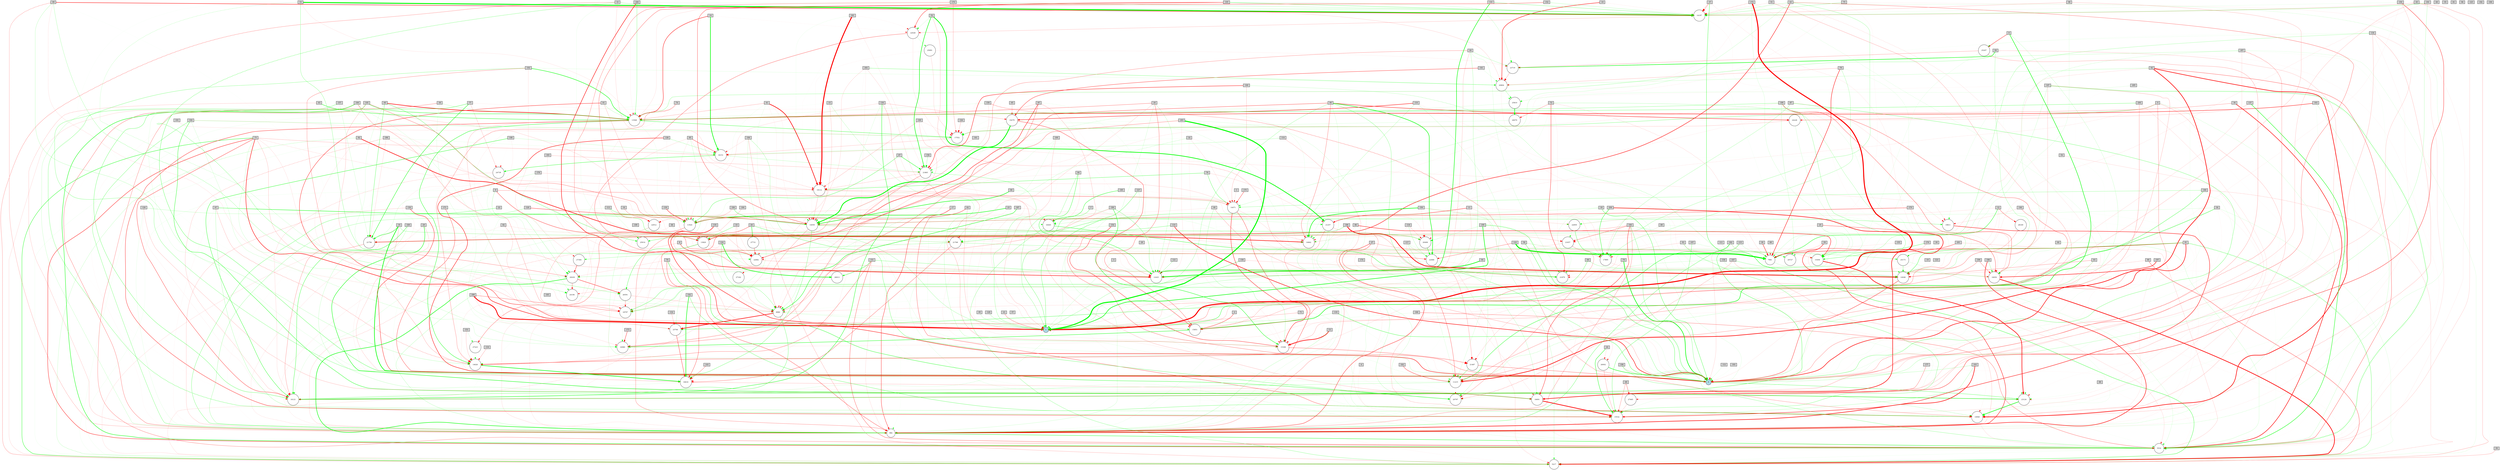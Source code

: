 digraph {
	node [fontsize=9 height=0.2 shape=circle width=0.2]
	-1 [fillcolor=lightgray shape=box style=filled]
	-2 [fillcolor=lightgray shape=box style=filled]
	-3 [fillcolor=lightgray shape=box style=filled]
	-4 [fillcolor=lightgray shape=box style=filled]
	-5 [fillcolor=lightgray shape=box style=filled]
	-6 [fillcolor=lightgray shape=box style=filled]
	-7 [fillcolor=lightgray shape=box style=filled]
	-8 [fillcolor=lightgray shape=box style=filled]
	-9 [fillcolor=lightgray shape=box style=filled]
	-10 [fillcolor=lightgray shape=box style=filled]
	-11 [fillcolor=lightgray shape=box style=filled]
	-12 [fillcolor=lightgray shape=box style=filled]
	-13 [fillcolor=lightgray shape=box style=filled]
	-14 [fillcolor=lightgray shape=box style=filled]
	-15 [fillcolor=lightgray shape=box style=filled]
	-16 [fillcolor=lightgray shape=box style=filled]
	-17 [fillcolor=lightgray shape=box style=filled]
	-18 [fillcolor=lightgray shape=box style=filled]
	-19 [fillcolor=lightgray shape=box style=filled]
	-20 [fillcolor=lightgray shape=box style=filled]
	-21 [fillcolor=lightgray shape=box style=filled]
	-22 [fillcolor=lightgray shape=box style=filled]
	-23 [fillcolor=lightgray shape=box style=filled]
	-24 [fillcolor=lightgray shape=box style=filled]
	-25 [fillcolor=lightgray shape=box style=filled]
	-26 [fillcolor=lightgray shape=box style=filled]
	-27 [fillcolor=lightgray shape=box style=filled]
	-28 [fillcolor=lightgray shape=box style=filled]
	-29 [fillcolor=lightgray shape=box style=filled]
	-30 [fillcolor=lightgray shape=box style=filled]
	-31 [fillcolor=lightgray shape=box style=filled]
	-32 [fillcolor=lightgray shape=box style=filled]
	-33 [fillcolor=lightgray shape=box style=filled]
	-34 [fillcolor=lightgray shape=box style=filled]
	-35 [fillcolor=lightgray shape=box style=filled]
	-36 [fillcolor=lightgray shape=box style=filled]
	-37 [fillcolor=lightgray shape=box style=filled]
	-38 [fillcolor=lightgray shape=box style=filled]
	-39 [fillcolor=lightgray shape=box style=filled]
	-40 [fillcolor=lightgray shape=box style=filled]
	-41 [fillcolor=lightgray shape=box style=filled]
	-42 [fillcolor=lightgray shape=box style=filled]
	-43 [fillcolor=lightgray shape=box style=filled]
	-44 [fillcolor=lightgray shape=box style=filled]
	-45 [fillcolor=lightgray shape=box style=filled]
	-46 [fillcolor=lightgray shape=box style=filled]
	-47 [fillcolor=lightgray shape=box style=filled]
	-48 [fillcolor=lightgray shape=box style=filled]
	-49 [fillcolor=lightgray shape=box style=filled]
	-50 [fillcolor=lightgray shape=box style=filled]
	-51 [fillcolor=lightgray shape=box style=filled]
	-52 [fillcolor=lightgray shape=box style=filled]
	-53 [fillcolor=lightgray shape=box style=filled]
	-54 [fillcolor=lightgray shape=box style=filled]
	-55 [fillcolor=lightgray shape=box style=filled]
	-56 [fillcolor=lightgray shape=box style=filled]
	-57 [fillcolor=lightgray shape=box style=filled]
	-58 [fillcolor=lightgray shape=box style=filled]
	-59 [fillcolor=lightgray shape=box style=filled]
	-60 [fillcolor=lightgray shape=box style=filled]
	-61 [fillcolor=lightgray shape=box style=filled]
	-62 [fillcolor=lightgray shape=box style=filled]
	-63 [fillcolor=lightgray shape=box style=filled]
	-64 [fillcolor=lightgray shape=box style=filled]
	-65 [fillcolor=lightgray shape=box style=filled]
	-66 [fillcolor=lightgray shape=box style=filled]
	-67 [fillcolor=lightgray shape=box style=filled]
	-68 [fillcolor=lightgray shape=box style=filled]
	-69 [fillcolor=lightgray shape=box style=filled]
	-70 [fillcolor=lightgray shape=box style=filled]
	-71 [fillcolor=lightgray shape=box style=filled]
	-72 [fillcolor=lightgray shape=box style=filled]
	-73 [fillcolor=lightgray shape=box style=filled]
	-74 [fillcolor=lightgray shape=box style=filled]
	-75 [fillcolor=lightgray shape=box style=filled]
	-76 [fillcolor=lightgray shape=box style=filled]
	-77 [fillcolor=lightgray shape=box style=filled]
	-78 [fillcolor=lightgray shape=box style=filled]
	-79 [fillcolor=lightgray shape=box style=filled]
	-80 [fillcolor=lightgray shape=box style=filled]
	-81 [fillcolor=lightgray shape=box style=filled]
	-82 [fillcolor=lightgray shape=box style=filled]
	-83 [fillcolor=lightgray shape=box style=filled]
	-84 [fillcolor=lightgray shape=box style=filled]
	-85 [fillcolor=lightgray shape=box style=filled]
	-86 [fillcolor=lightgray shape=box style=filled]
	-87 [fillcolor=lightgray shape=box style=filled]
	-88 [fillcolor=lightgray shape=box style=filled]
	-89 [fillcolor=lightgray shape=box style=filled]
	-90 [fillcolor=lightgray shape=box style=filled]
	-91 [fillcolor=lightgray shape=box style=filled]
	-92 [fillcolor=lightgray shape=box style=filled]
	-93 [fillcolor=lightgray shape=box style=filled]
	-94 [fillcolor=lightgray shape=box style=filled]
	-95 [fillcolor=lightgray shape=box style=filled]
	-96 [fillcolor=lightgray shape=box style=filled]
	-97 [fillcolor=lightgray shape=box style=filled]
	-98 [fillcolor=lightgray shape=box style=filled]
	-99 [fillcolor=lightgray shape=box style=filled]
	-100 [fillcolor=lightgray shape=box style=filled]
	-101 [fillcolor=lightgray shape=box style=filled]
	-102 [fillcolor=lightgray shape=box style=filled]
	-103 [fillcolor=lightgray shape=box style=filled]
	-104 [fillcolor=lightgray shape=box style=filled]
	-105 [fillcolor=lightgray shape=box style=filled]
	-106 [fillcolor=lightgray shape=box style=filled]
	-107 [fillcolor=lightgray shape=box style=filled]
	-108 [fillcolor=lightgray shape=box style=filled]
	-109 [fillcolor=lightgray shape=box style=filled]
	-110 [fillcolor=lightgray shape=box style=filled]
	-111 [fillcolor=lightgray shape=box style=filled]
	-112 [fillcolor=lightgray shape=box style=filled]
	-113 [fillcolor=lightgray shape=box style=filled]
	-114 [fillcolor=lightgray shape=box style=filled]
	-115 [fillcolor=lightgray shape=box style=filled]
	-116 [fillcolor=lightgray shape=box style=filled]
	-117 [fillcolor=lightgray shape=box style=filled]
	-118 [fillcolor=lightgray shape=box style=filled]
	-119 [fillcolor=lightgray shape=box style=filled]
	-120 [fillcolor=lightgray shape=box style=filled]
	-121 [fillcolor=lightgray shape=box style=filled]
	-122 [fillcolor=lightgray shape=box style=filled]
	-123 [fillcolor=lightgray shape=box style=filled]
	-124 [fillcolor=lightgray shape=box style=filled]
	-125 [fillcolor=lightgray shape=box style=filled]
	-126 [fillcolor=lightgray shape=box style=filled]
	-127 [fillcolor=lightgray shape=box style=filled]
	-128 [fillcolor=lightgray shape=box style=filled]
	-129 [fillcolor=lightgray shape=box style=filled]
	-130 [fillcolor=lightgray shape=box style=filled]
	-131 [fillcolor=lightgray shape=box style=filled]
	-132 [fillcolor=lightgray shape=box style=filled]
	-133 [fillcolor=lightgray shape=box style=filled]
	-134 [fillcolor=lightgray shape=box style=filled]
	-135 [fillcolor=lightgray shape=box style=filled]
	-136 [fillcolor=lightgray shape=box style=filled]
	-137 [fillcolor=lightgray shape=box style=filled]
	-138 [fillcolor=lightgray shape=box style=filled]
	-139 [fillcolor=lightgray shape=box style=filled]
	-140 [fillcolor=lightgray shape=box style=filled]
	-141 [fillcolor=lightgray shape=box style=filled]
	-142 [fillcolor=lightgray shape=box style=filled]
	-143 [fillcolor=lightgray shape=box style=filled]
	-144 [fillcolor=lightgray shape=box style=filled]
	-145 [fillcolor=lightgray shape=box style=filled]
	-146 [fillcolor=lightgray shape=box style=filled]
	-147 [fillcolor=lightgray shape=box style=filled]
	-148 [fillcolor=lightgray shape=box style=filled]
	-149 [fillcolor=lightgray shape=box style=filled]
	-150 [fillcolor=lightgray shape=box style=filled]
	-151 [fillcolor=lightgray shape=box style=filled]
	-152 [fillcolor=lightgray shape=box style=filled]
	-153 [fillcolor=lightgray shape=box style=filled]
	-154 [fillcolor=lightgray shape=box style=filled]
	-155 [fillcolor=lightgray shape=box style=filled]
	-156 [fillcolor=lightgray shape=box style=filled]
	-157 [fillcolor=lightgray shape=box style=filled]
	-158 [fillcolor=lightgray shape=box style=filled]
	-159 [fillcolor=lightgray shape=box style=filled]
	-160 [fillcolor=lightgray shape=box style=filled]
	-161 [fillcolor=lightgray shape=box style=filled]
	-162 [fillcolor=lightgray shape=box style=filled]
	-163 [fillcolor=lightgray shape=box style=filled]
	-164 [fillcolor=lightgray shape=box style=filled]
	-165 [fillcolor=lightgray shape=box style=filled]
	-166 [fillcolor=lightgray shape=box style=filled]
	-167 [fillcolor=lightgray shape=box style=filled]
	-168 [fillcolor=lightgray shape=box style=filled]
	-169 [fillcolor=lightgray shape=box style=filled]
	-170 [fillcolor=lightgray shape=box style=filled]
	-171 [fillcolor=lightgray shape=box style=filled]
	-172 [fillcolor=lightgray shape=box style=filled]
	-173 [fillcolor=lightgray shape=box style=filled]
	-174 [fillcolor=lightgray shape=box style=filled]
	-175 [fillcolor=lightgray shape=box style=filled]
	-176 [fillcolor=lightgray shape=box style=filled]
	-177 [fillcolor=lightgray shape=box style=filled]
	-178 [fillcolor=lightgray shape=box style=filled]
	-179 [fillcolor=lightgray shape=box style=filled]
	-180 [fillcolor=lightgray shape=box style=filled]
	-181 [fillcolor=lightgray shape=box style=filled]
	-182 [fillcolor=lightgray shape=box style=filled]
	-183 [fillcolor=lightgray shape=box style=filled]
	-184 [fillcolor=lightgray shape=box style=filled]
	-185 [fillcolor=lightgray shape=box style=filled]
	-186 [fillcolor=lightgray shape=box style=filled]
	-187 [fillcolor=lightgray shape=box style=filled]
	-188 [fillcolor=lightgray shape=box style=filled]
	-189 [fillcolor=lightgray shape=box style=filled]
	-190 [fillcolor=lightgray shape=box style=filled]
	-191 [fillcolor=lightgray shape=box style=filled]
	-192 [fillcolor=lightgray shape=box style=filled]
	-193 [fillcolor=lightgray shape=box style=filled]
	-194 [fillcolor=lightgray shape=box style=filled]
	-195 [fillcolor=lightgray shape=box style=filled]
	-196 [fillcolor=lightgray shape=box style=filled]
	-197 [fillcolor=lightgray shape=box style=filled]
	-198 [fillcolor=lightgray shape=box style=filled]
	-199 [fillcolor=lightgray shape=box style=filled]
	-200 [fillcolor=lightgray shape=box style=filled]
	-201 [fillcolor=lightgray shape=box style=filled]
	-202 [fillcolor=lightgray shape=box style=filled]
	-203 [fillcolor=lightgray shape=box style=filled]
	-204 [fillcolor=lightgray shape=box style=filled]
	-205 [fillcolor=lightgray shape=box style=filled]
	-206 [fillcolor=lightgray shape=box style=filled]
	-207 [fillcolor=lightgray shape=box style=filled]
	-208 [fillcolor=lightgray shape=box style=filled]
	0 [fillcolor=lightblue style=filled]
	1 [fillcolor=lightblue style=filled]
	13568 [fillcolor=white style=filled]
	22912 [fillcolor=white style=filled]
	25091 [fillcolor=white style=filled]
	14471 [fillcolor=white style=filled]
	21768 [fillcolor=white style=filled]
	12425 [fillcolor=white style=filled]
	16650 [fillcolor=white style=filled]
	21257 [fillcolor=white style=filled]
	22028 [fillcolor=white style=filled]
	28169 [fillcolor=white style=filled]
	17552 [fillcolor=white style=filled]
	26002 [fillcolor=white style=filled]
	8980 [fillcolor=white style=filled]
	11924 [fillcolor=white style=filled]
	21756 [fillcolor=white style=filled]
	16151 [fillcolor=white style=filled]
	24727 [fillcolor=white style=filled]
	21657 [fillcolor=white style=filled]
	22682 [fillcolor=white style=filled]
	27162 [fillcolor=white style=filled]
	5532 [fillcolor=white style=filled]
	26013 [fillcolor=white style=filled]
	14626 [fillcolor=white style=filled]
	24739 [fillcolor=white style=filled]
	24228 [fillcolor=white style=filled]
	23719 [fillcolor=white style=filled]
	19112 [fillcolor=white style=filled]
	27304 [fillcolor=white style=filled]
	24106 [fillcolor=white style=filled]
	15532 [fillcolor=white style=filled]
	7981 [fillcolor=white style=filled]
	16691 [fillcolor=white style=filled]
	25014 [fillcolor=white style=filled]
	20408 [fillcolor=white style=filled]
	16445 [fillcolor=white style=filled]
	20797 [fillcolor=white style=filled]
	22466 [fillcolor=white style=filled]
	20804 [fillcolor=white style=filled]
	14662 [fillcolor=white style=filled]
	27465 [fillcolor=white style=filled]
	22859 [fillcolor=white style=filled]
	15308 [fillcolor=white style=filled]
	20430 [fillcolor=white style=filled]
	11215 [fillcolor=white style=filled]
	19279 [fillcolor=white style=filled]
	25810 [fillcolor=white style=filled]
	27731 [fillcolor=white style=filled]
	16980 [fillcolor=white style=filled]
	23124 [fillcolor=white style=filled]
	25173 [fillcolor=white style=filled]
	26070 [fillcolor=white style=filled]
	984 [fillcolor=white style=filled]
	27223 [fillcolor=white style=filled]
	14940 [fillcolor=white style=filled]
	26591 [fillcolor=white style=filled]
	14048 [fillcolor=white style=filled]
	5217 [fillcolor=white style=filled]
	15456 [fillcolor=white style=filled]
	19811 [fillcolor=white style=filled]
	17895 [fillcolor=white style=filled]
	16616 [fillcolor=white style=filled]
	21865 [fillcolor=white style=filled]
	25207 [fillcolor=white style=filled]
	14059 [fillcolor=white style=filled]
	15851 [fillcolor=white style=filled]
	18797 [fillcolor=white style=filled]
	25706 [fillcolor=white style=filled]
	21487 [fillcolor=white style=filled]
	14197 [fillcolor=white style=filled]
	21879 [fillcolor=white style=filled]
	16121 [fillcolor=white style=filled]
	13820 [fillcolor=white style=filled]
	-172 -> 1 [color=red penwidth=5.743317692019022 style=solid]
	-83 -> 0 [color=green penwidth=0.4941800665357473 style=solid]
	-129 -> 1 [color=green penwidth=0.5383793231321075 style=solid]
	-41 -> 0 [color=green penwidth=0.6719504922884784 style=dotted]
	-149 -> 0 [color=red penwidth=0.11597323632684221 style=solid]
	-134 -> 984 [color=red penwidth=0.41184677474286757 style=dotted]
	-99 -> 1 [color=red penwidth=0.8346006433284275 style=dotted]
	-67 -> 1 [color=red penwidth=0.2002559195972582 style=solid]
	-97 -> 1 [color=green penwidth=0.19306062836448323 style=dotted]
	-61 -> 1 [color=red penwidth=1.6329544165604848 style=solid]
	-91 -> 0 [color=red penwidth=2.7712052132492775 style=solid]
	-119 -> 0 [color=green penwidth=1.204269265008013 style=solid]
	-151 -> 984 [color=red penwidth=1.0477976602722632 style=dotted]
	-120 -> 984 [color=green penwidth=0.5949446381787522 style=solid]
	-27 -> 984 [color=red penwidth=1.5777896187464602 style=solid]
	-180 -> 0 [color=green penwidth=0.5673629997138157 style=dotted]
	-195 -> 1 [color=green penwidth=2.8166436726300517 style=solid]
	-18 -> 0 [color=green penwidth=1.2275987607303411 style=solid]
	-203 -> 1 [color=green penwidth=5.555369591653783 style=solid]
	-108 -> 0 [color=red penwidth=0.40859513667582004 style=solid]
	-208 -> 984 [color=green penwidth=0.448928127101083 style=solid]
	-93 -> 1 [color=red penwidth=0.31776417175144367 style=solid]
	-176 -> 0 [color=red penwidth=0.6153386774723707 style=dotted]
	-92 -> 1 [color=red penwidth=0.6653716337823181 style=dotted]
	-29 -> 984 [color=red penwidth=0.7175798443582428 style=dotted]
	-119 -> 1 [color=green penwidth=0.35249739543232184 style=solid]
	-63 -> 984 [color=red penwidth=1.6330186485323226 style=dotted]
	-71 -> 1 [color=red penwidth=0.5672075104397757 style=solid]
	-135 -> 0 [color=red penwidth=2.115941163016507 style=solid]
	-127 -> 1 [color=green penwidth=1.001959409676868 style=solid]
	-100 -> 1 [color=red penwidth=1.6514881599210054 style=dotted]
	-90 -> 0 [color=green penwidth=0.7687962371375512 style=solid]
	-57 -> 1 [color=red penwidth=0.34776737970690974 style=dotted]
	-40 -> 0 [color=red penwidth=0.5842614929821736 style=solid]
	-154 -> 0 [color=red penwidth=0.9149423671021907 style=solid]
	-82 -> 984 [color=red penwidth=0.5421811626449331 style=dotted]
	-35 -> 0 [color=green penwidth=3.288089491629903 style=solid]
	-22 -> 984 [color=green penwidth=0.9081470330510999 style=solid]
	-161 -> 984 [color=green penwidth=0.23136413671796632 style=dotted]
	-124 -> 5217 [color=red penwidth=0.9744049805364708 style=dotted]
	-70 -> 1 [color=red penwidth=0.3490857843299122 style=solid]
	-177 -> 0 [color=green penwidth=0.20602936721475584 style=dotted]
	-7 -> 1 [color=green penwidth=0.9647484390577352 style=solid]
	-50 -> 5217 [color=red penwidth=0.5335223939595417 style=solid]
	-136 -> 0 [color=red penwidth=1.6917618424207097 style=solid]
	-137 -> 5532 [color=green penwidth=2.0146042530808925 style=solid]
	-205 -> 1 [color=red penwidth=0.11454662412055612 style=dotted]
	-21 -> 1 [color=red penwidth=0.8916648435666065 style=solid]
	-102 -> 0 [color=green penwidth=0.781968319394136 style=solid]
	-59 -> 984 [color=red penwidth=2.043614024837119 style=solid]
	-28 -> 984 [color=green penwidth=0.5059079721924061 style=dotted]
	-90 -> 1 [color=green penwidth=0.5911543421783991 style=solid]
	-73 -> 1 [color=red penwidth=2.3858375468725286 style=solid]
	-168 -> 5532 [color=green penwidth=2.0226237547342025 style=solid]
	-42 -> 5532 [color=red penwidth=1.1378234868811992 style=solid]
	-180 -> 5217 [color=red penwidth=1.2604345480184098 style=dotted]
	-53 -> 1 [color=green penwidth=0.17642865386470935 style=dotted]
	-98 -> 1 [color=red penwidth=0.43703507981400447 style=solid]
	-87 -> 0 [color=green penwidth=0.871643565510184 style=solid]
	-99 -> 984 [color=red penwidth=2.270251629718023 style=dotted]
	-89 -> 5532 [color=green penwidth=0.19814178797205156 style=dotted]
	-73 -> 5532 [color=red penwidth=1.750893123134226 style=solid]
	-150 -> 0 [color=red penwidth=0.38061982410066764 style=solid]
	-58 -> 5532 [color=red penwidth=0.2543697564591376 style=dotted]
	-92 -> 5217 [color=green penwidth=1.5323383964154385 style=dotted]
	-205 -> 0 [color=green penwidth=0.43071662984841086 style=dotted]
	-34 -> 5217 [color=green penwidth=0.22267560638845468 style=solid]
	-191 -> 5217 [color=green penwidth=0.17244604427638038 style=dotted]
	-110 -> 7981 [color=red penwidth=0.3698460266149495 style=dotted]
	-5 -> 0 [color=red penwidth=0.7860794298334286 style=solid]
	-85 -> 0 [color=green penwidth=0.36059884837333966 style=solid]
	-56 -> 0 [color=green penwidth=1.2280240457397529 style=solid]
	-135 -> 1 [color=red penwidth=2.1434053592656044 style=solid]
	-56 -> 7981 [color=red penwidth=0.1233751162380754 style=solid]
	-157 -> 984 [color=green penwidth=1.5593079652343849 style=dotted]
	-75 -> 5532 [color=red penwidth=0.1210580876549558 style=solid]
	-97 -> 5217 [color=red penwidth=0.231157595139037 style=dotted]
	-117 -> 0 [color=green penwidth=0.6863366211616307 style=dotted]
	-79 -> 0 [color=green penwidth=3.150533527615296 style=solid]
	-34 -> 1 [color=green penwidth=1.4494061375160803 style=solid]
	-84 -> 1 [color=green penwidth=0.6869022063984399 style=solid]
	-179 -> 8980 [color=red penwidth=0.11846307989884593 style=dotted]
	-100 -> 5532 [color=green penwidth=0.7802526239599389 style=dotted]
	-207 -> 5217 [color=green penwidth=0.8147389419025842 style=dotted]
	-136 -> 984 [color=red penwidth=1.5430883106095554 style=dotted]
	-12 -> 7981 [color=green penwidth=1.6682730237514694 style=solid]
	-73 -> 8980 [color=red penwidth=0.9316300676155297 style=dotted]
	-9 -> 5217 [color=green penwidth=0.4343622216918873 style=dotted]
	-168 -> 5217 [color=red penwidth=0.2956405297214372 style=solid]
	-62 -> 1 [color=red penwidth=0.49849365501258525 style=solid]
	-208 -> 1 [color=red penwidth=4.571242171501138 style=solid]
	-107 -> 7981 [color=green penwidth=0.24108011938170854 style=solid]
	-190 -> 8980 [color=red penwidth=0.5534572029926588 style=solid]
	-147 -> 5532 [color=green penwidth=5.084559245678321 style=dotted]
	-202 -> 8980 [color=red penwidth=0.19660166844467314 style=dotted]
	-177 -> 5217 [color=red penwidth=0.20504481962142157 style=dotted]
	-73 -> 5217 [color=green penwidth=1.6038506775968433 style=solid]
	-30 -> 7981 [color=green penwidth=0.8207350490551073 style=dotted]
	-27 -> 11215 [color=red penwidth=1.077452572822535 style=solid]
	-91 -> 7981 [color=red penwidth=1.8858844056799897 style=solid]
	-9 -> 0 [color=green penwidth=0.38228699891274875 style=dotted]
	-27 -> 7981 [color=red penwidth=0.4795394985631867 style=solid]
	-205 -> 5532 [color=red penwidth=0.12031050106531505 style=dotted]
	-32 -> 7981 [color=red penwidth=0.41907417206172337 style=dotted]
	-167 -> 984 [color=red penwidth=0.42426569177003226 style=solid]
	-47 -> 984 [color=red penwidth=0.2656562004174243 style=dotted]
	-160 -> 0 [color=green penwidth=0.843418821701491 style=solid]
	-4 -> 11215 [color=green penwidth=0.10891302231690814 style=dotted]
	-32 -> 8980 [color=green penwidth=1.2307742915493796 style=dotted]
	-85 -> 984 [color=red penwidth=0.25283967563620446 style=solid]
	-183 -> 8980 [color=red penwidth=0.2223657531456496 style=solid]
	-104 -> 11924 [color=red penwidth=0.7902708851884193 style=dotted]
	11924 -> 5532 [color=green penwidth=0.204300444193096 style=dotted]
	-45 -> 5217 [color=red penwidth=0.5467169647715524 style=solid]
	8980 -> 1 [color=green penwidth=1.095962358020694 style=dotted]
	-128 -> 0 [color=red penwidth=2.130004771772515 style=solid]
	-104 -> 984 [color=green penwidth=0.8932655537802114 style=solid]
	-179 -> 984 [color=red penwidth=0.33428861907233254 style=dotted]
	-67 -> 11924 [color=green penwidth=1.072050949511887 style=solid]
	-111 -> 7981 [color=red penwidth=0.42474210758457487 style=dotted]
	-33 -> 12425 [color=red penwidth=0.39383244451879096 style=solid]
	-106 -> 5217 [color=red penwidth=2.1368571351726158 style=dotted]
	-94 -> 12425 [color=green penwidth=3.4388122420218012 style=solid]
	-43 -> 0 [color=red penwidth=0.9673724906021111 style=solid]
	-72 -> 7981 [color=red penwidth=0.9920359971343441 style=dotted]
	-166 -> 5532 [color=red penwidth=0.9480279457690713 style=solid]
	-95 -> 1 [color=green penwidth=0.42575793150343977 style=solid]
	-112 -> 0 [color=green penwidth=0.8122607025824299 style=dotted]
	-131 -> 12425 [color=green penwidth=2.5509714866370263 style=solid]
	-103 -> 5532 [color=green penwidth=0.13294440694260246 style=dotted]
	-191 -> 0 [color=green penwidth=0.4917605575255358 style=solid]
	-40 -> 11215 [color=green penwidth=0.3031540013561765 style=dotted]
	-178 -> 8980 [color=red penwidth=0.2057012831614003 style=dotted]
	-74 -> 8980 [color=red penwidth=0.45107252660083075 style=dotted]
	-201 -> 5532 [color=red penwidth=0.3369758911174311 style=solid]
	-23 -> 11924 [color=green penwidth=2.460580712959092 style=solid]
	-136 -> 11924 [color=red penwidth=0.3317278890394009 style=dotted]
	-149 -> 8980 [color=red penwidth=0.41246632481088263 style=solid]
	-117 -> 5217 [color=red penwidth=1.1963039096074057 style=dotted]
	-200 -> 11215 [color=red penwidth=0.6821579160968799 style=solid]
	-140 -> 11924 [color=green penwidth=0.10598167710119649 style=dotted]
	-189 -> 13568 [color=green penwidth=0.8091478390150257 style=solid]
	-80 -> 5217 [color=red penwidth=1.22839340385725 style=solid]
	-100 -> 11924 [color=green penwidth=0.1827604410375524 style=solid]
	-171 -> 11924 [color=green penwidth=0.7965430431206981 style=dotted]
	-134 -> 13820 [color=green penwidth=0.24635606119661163 style=dotted]
	13820 -> 984 [color=red penwidth=0.8019855160387666 style=dotted]
	-122 -> 7981 [color=green penwidth=5.683952167999972 style=solid]
	-64 -> 7981 [color=red penwidth=0.11342586265630868 style=dotted]
	-108 -> 5532 [color=green penwidth=0.6814855080560794 style=solid]
	-168 -> 11924 [color=red penwidth=0.31794091240931177 style=solid]
	-87 -> 13568 [color=green penwidth=0.33079852388599806 style=dotted]
	-80 -> 14048 [color=red penwidth=1.236391517018496 style=dotted]
	14048 -> 5217 [color=red penwidth=0.20534562444203197 style=dotted]
	-42 -> 13820 [color=red penwidth=0.9641064646693601 style=dotted]
	-160 -> 984 [color=red penwidth=3.0491291308216275 style=dotted]
	13820 -> 8980 [color=green penwidth=1.5419835007116536 style=dotted]
	-135 -> 984 [color=red penwidth=0.8134053965855003 style=solid]
	-170 -> 14197 [color=green penwidth=0.4361945708654762 style=solid]
	-151 -> 12425 [color=green penwidth=0.8022719931390421 style=solid]
	-147 -> 7981 [color=green penwidth=0.3240138495005052 style=solid]
	-42 -> 11215 [color=red penwidth=3.2834504234182793 style=solid]
	-194 -> 5217 [color=green penwidth=0.3771345406458222 style=solid]
	-134 -> 5532 [color=red penwidth=0.262471405439861 style=solid]
	-182 -> 7981 [color=green penwidth=0.6055060712123433 style=solid]
	-44 -> 1 [color=green penwidth=0.5452390285080208 style=solid]
	-157 -> 13820 [color=red penwidth=0.3744904177320403 style=dotted]
	-9 -> 14471 [color=red penwidth=0.7533401252842982 style=solid]
	14471 -> 0 [color=green penwidth=0.5602828702607854 style=dotted]
	-59 -> 7981 [color=red penwidth=0.33716033154019065 style=solid]
	-26 -> 7981 [color=red penwidth=0.8762988401900431 style=dotted]
	-93 -> 7981 [color=red penwidth=1.0409160992816338 style=dotted]
	-47 -> 14662 [color=green penwidth=0.9595498378179484 style=solid]
	14662 -> 984 [color=green penwidth=0.19602062637139406 style=solid]
	14197 -> 1 [color=red penwidth=0.2453507054599309 style=dotted]
	-138 -> 14048 [color=green penwidth=1.2912363816055383 style=dotted]
	-58 -> 13568 [color=green penwidth=2.777738506455038 style=dotted]
	-99 -> 14197 [color=red penwidth=2.1064463701152376 style=solid]
	-151 -> 5532 [color=red penwidth=1.138985952370225 style=solid]
	-134 -> 14940 [color=red penwidth=1.8797290744310151 style=dotted]
	14940 -> 984 [color=green penwidth=0.19749729098176694 style=solid]
	-85 -> 11924 [color=red penwidth=0.19210930126073883 style=solid]
	-58 -> 14048 [color=green penwidth=0.5588234346616684 style=solid]
	-45 -> 5532 [color=red penwidth=0.3416461282752218 style=solid]
	-98 -> 7981 [color=green penwidth=0.8668733573305284 style=dotted]
	-105 -> 14197 [color=green penwidth=0.9838035979394704 style=solid]
	-159 -> 13568 [color=green penwidth=0.7801444278591919 style=dotted]
	-102 -> 13568 [color=green penwidth=2.1705536838069373 style=solid]
	-4 -> 5532 [color=red penwidth=0.533797263491085 style=dotted]
	-190 -> 12425 [color=green penwidth=0.777002579358677 style=solid]
	-35 -> 5217 [color=red penwidth=0.23059257739376912 style=solid]
	-32 -> 14471 [color=red penwidth=0.9036912269340515 style=dotted]
	-124 -> 15456 [color=green penwidth=0.1478518621710731 style=dotted]
	-150 -> 14197 [color=green penwidth=0.6292868185212361 style=dotted]
	-82 -> 13820 [color=red penwidth=0.7132397067896382 style=dotted]
	-133 -> 0 [color=red penwidth=2.5423997655463286 style=solid]
	984 -> 5532 [color=green penwidth=1.6220493910321734 style=solid]
	13568 -> 15532 [color=red penwidth=1.5396238862513458 style=solid]
	-157 -> 13568 [color=green penwidth=0.48001959268939165 style=dotted]
	-48 -> 15532 [color=red penwidth=0.7669440652888622 style=solid]
	-53 -> 14197 [color=green penwidth=5.321777534133409 style=solid]
	-19 -> 14048 [color=green penwidth=0.2809868659382645 style=dotted]
	-91 -> 5217 [color=green penwidth=4.380625249993761 style=dotted]
	-172 -> 15456 [color=green penwidth=1.1014768063731897 style=dotted]
	-2 -> 15851 [color=red penwidth=1.410164241335289 style=solid]
	-78 -> 15456 [color=green penwidth=0.6394289455519848 style=dotted]
	-180 -> 14471 [color=green penwidth=0.6915622736272377 style=solid]
	-186 -> 14048 [color=red penwidth=3.837320547161198 style=solid]
	-167 -> 14048 [color=green penwidth=0.6496394580539897 style=solid]
	-101 -> 984 [color=red penwidth=0.22538765661625823 style=dotted]
	-145 -> 14048 [color=red penwidth=0.44442512549848767 style=solid]
	-128 -> 11924 [color=red penwidth=0.35223363624787696 style=dotted]
	13568 -> 14626 [color=green penwidth=1.6358703421024345 style=solid]
	-18 -> 15532 [color=green penwidth=0.14843904094092203 style=solid]
	-66 -> 14059 [color=green penwidth=2.4422974833876125 style=solid]
	-73 -> 16121 [color=red penwidth=1.3610582104797062 style=solid]
	-72 -> 12425 [color=green penwidth=0.40063411441961994 style=dotted]
	-103 -> 0 [color=green penwidth=2.0312744968612657 style=dotted]
	-106 -> 16151 [color=red penwidth=0.21488820402849776 style=solid]
	-40 -> 15308 [color=green penwidth=0.5204699326563211 style=solid]
	-142 -> 14940 [color=green penwidth=0.9518577936768672 style=solid]
	-44 -> 12425 [color=red penwidth=1.7134842440661762 style=dotted]
	-43 -> 14197 [color=green penwidth=1.8189414737695342 style=dotted]
	15308 -> 984 [color=green penwidth=0.42054867557583286 style=dotted]
	14059 -> 8980 [color=red penwidth=0.6464937871649644 style=solid]
	-89 -> 14662 [color=green penwidth=0.16479199001440153 style=solid]
	14059 -> 14662 [color=red penwidth=1.2101511030754637 style=dotted]
	-196 -> 5217 [color=green penwidth=0.1047823886811853 style=solid]
	-47 -> 14626 [color=red penwidth=1.9989271393495107 style=dotted]
	-73 -> 16445 [color=red penwidth=0.8116709756489126 style=dotted]
	16445 -> 5217 [color=green penwidth=0.6963280687137324 style=solid]
	-196 -> 16121 [color=red penwidth=1.5571738713006846 style=dotted]
	-15 -> 14059 [color=red penwidth=0.4065916879168596 style=solid]
	-182 -> 15456 [color=red penwidth=0.7008234908543993 style=dotted]
	-14 -> 13568 [color=red penwidth=1.9172965734549998 style=solid]
	-145 -> 16121 [color=green penwidth=0.9945914024099389 style=solid]
	-202 -> 16616 [color=red penwidth=0.5028269143800864 style=dotted]
	-103 -> 984 [color=red penwidth=2.9104406856940908 style=solid]
	-62 -> 11924 [color=red penwidth=1.4315660612455678 style=solid]
	-207 -> 16650 [color=green penwidth=1.1289753899577075 style=dotted]
	16650 -> 5217 [color=red penwidth=3.5931779266087056 style=solid]
	-27 -> 16691 [color=red penwidth=0.17670079955637574 style=solid]
	-187 -> 11924 [color=green penwidth=0.11207145512471496 style=dotted]
	-123 -> 14048 [color=green penwidth=0.8304626630213338 style=dotted]
	-134 -> 15456 [color=green penwidth=2.3393548419218324 style=dotted]
	-74 -> 14626 [color=red penwidth=3.1512892515520736 style=dotted]
	-29 -> 16616 [color=red penwidth=1.514172536367982 style=dotted]
	7981 -> 16650 [color=green penwidth=0.3084673156915849 style=solid]
	-184 -> 14059 [color=green penwidth=1.1486338015911746 style=solid]
	-172 -> 14197 [color=red penwidth=1.4309543210069342 style=dotted]
	-29 -> 13820 [color=green penwidth=0.6522678749969364 style=dotted]
	14471 -> 15308 [color=red penwidth=1.7879954116680143 style=solid]
	-23 -> 15308 [color=red penwidth=0.5622655352506989 style=dotted]
	-20 -> 15851 [color=red penwidth=1.0031095549455438 style=solid]
	-73 -> 16151 [color=red penwidth=0.4881466013908037 style=solid]
	14471 -> 14626 [color=red penwidth=1.278645562410003 style=solid]
	-187 -> 1 [color=red penwidth=0.4741190202795077 style=dotted]
	-153 -> 14626 [color=red penwidth=1.778179320004669 style=dotted]
	-183 -> 984 [color=red penwidth=0.15598421949080216 style=dotted]
	-32 -> 16151 [color=green penwidth=0.34375079008403625 style=dotted]
	-28 -> 12425 [color=green penwidth=0.2489222205197916 style=dotted]
	-145 -> 11924 [color=red penwidth=0.8797976279670984 style=solid]
	-181 -> 14059 [color=green penwidth=0.4504023805955064 style=dotted]
	-160 -> 16691 [color=red penwidth=1.6110542488099278 style=solid]
	-159 -> 14940 [color=red penwidth=2.996438851640539 style=dotted]
	-18 -> 16691 [color=green penwidth=0.21149337986191177 style=solid]
	-170 -> 17552 [color=red penwidth=0.5919187794191395 style=solid]
	-171 -> 14626 [color=green penwidth=0.23129654246646522 style=dotted]
	-130 -> 14059 [color=green penwidth=1.0168518865166962 style=dotted]
	-41 -> 11924 [color=green penwidth=0.4307786463757386 style=dotted]
	14626 -> 16616 [color=green penwidth=2.817997813537156 style=solid]
	-83 -> 14048 [color=red penwidth=0.7444638046636205 style=solid]
	-66 -> 14471 [color=green penwidth=1.164429663361777 style=dotted]
	-54 -> 0 [color=green penwidth=0.2127106384545222 style=dotted]
	-203 -> 17552 [color=green penwidth=0.12661545486899858 style=solid]
	8980 -> 16121 [color=green penwidth=0.9563598420365119 style=solid]
	17895 -> 5532 [color=red penwidth=0.5067056121579081 style=dotted]
	-33 -> 13820 [color=green penwidth=0.9030613681299208 style=solid]
	-53 -> 13568 [color=red penwidth=0.17551464887198392 style=solid]
	-177 -> 16691 [color=red penwidth=0.9068046719062879 style=solid]
	-155 -> 12425 [color=green penwidth=0.42137336404953085 style=dotted]
	-97 -> 14059 [color=green penwidth=0.5271409093211294 style=dotted]
	-197 -> 14940 [color=red penwidth=0.7424573132841862 style=dotted]
	-148 -> 16151 [color=green penwidth=0.3389638785321669 style=solid]
	-34 -> 0 [color=red penwidth=0.24148218953949607 style=dotted]
	16616 -> 16691 [color=red penwidth=0.477060536324013 style=solid]
	-166 -> 1 [color=green penwidth=0.5933821628940643 style=dotted]
	16691 -> 15532 [color=red penwidth=3.8415339987649797 style=solid]
	-60 -> 13568 [color=red penwidth=2.94129493274915 style=solid]
	-113 -> 16980 [color=green penwidth=0.7047788952092194 style=dotted]
	-194 -> 14662 [color=green penwidth=2.8656089223413064 style=solid]
	-32 -> 15308 [color=red penwidth=0.5161398170769975 style=dotted]
	-60 -> 16121 [color=red penwidth=0.1029004484405811 style=dotted]
	-168 -> 11215 [color=green penwidth=0.202018887363131 style=solid]
	-155 -> 17895 [color=red penwidth=0.6737387151482358 style=dotted]
	-185 -> 14471 [color=green penwidth=0.1795502149924149 style=solid]
	-197 -> 16650 [color=red penwidth=2.3939666196419984 style=solid]
	-37 -> 5217 [color=green penwidth=1.3073101224102521 style=solid]
	-176 -> 15456 [color=green penwidth=1.0541887949130833 style=solid]
	-37 -> 16650 [color=red penwidth=0.6061499442039491 style=dotted]
	-189 -> 15851 [color=red penwidth=1.0271199659322763 style=solid]
	-86 -> 15532 [color=green penwidth=0.3963223157473237 style=dotted]
	-13 -> 984 [color=green penwidth=0.443231113119412 style=solid]
	13568 -> 17895 [color=red penwidth=0.6251560981256883 style=dotted]
	-203 -> 12425 [color=red penwidth=0.1993129651561859 style=solid]
	-208 -> 16980 [color=red penwidth=0.22254409924655505 style=solid]
	15851 -> 16980 [color=green penwidth=1.7825238297562362 style=solid]
	-186 -> 14940 [color=red penwidth=0.5276721961465533 style=dotted]
	-3 -> 12425 [color=green penwidth=0.43130803426432185 style=dotted]
	-76 -> 12425 [color=green penwidth=0.11561258555149162 style=dotted]
	-208 -> 18797 [color=red penwidth=0.946934687764227 style=solid]
	18797 -> 16980 [color=green penwidth=0.6540849991151042 style=dotted]
	-54 -> 15532 [color=red penwidth=0.25189940134518796 style=solid]
	-45 -> 14197 [color=red penwidth=1.8181093429959387 style=dotted]
	-182 -> 11215 [color=green penwidth=1.5198295165543088 style=solid]
	-120 -> 14059 [color=red penwidth=1.492468364868444 style=solid]
	-158 -> 14048 [color=red penwidth=1.3862297880816643 style=dotted]
	-83 -> 16980 [color=red penwidth=0.6847196649698997 style=dotted]
	-20 -> 5532 [color=green penwidth=0.14302877525492086 style=solid]
	-84 -> 12425 [color=green penwidth=1.355683790122778 style=solid]
	-64 -> 16650 [color=green penwidth=0.2404179321244129 style=solid]
	-91 -> 984 [color=red penwidth=0.1877936347021094 style=dotted]
	-3 -> 1 [color=green penwidth=0.29641824337031336 style=solid]
	-76 -> 19112 [color=green penwidth=1.1467996627036474 style=solid]
	19112 -> 12425 [color=red penwidth=2.132280522026745 style=dotted]
	-13 -> 15308 [color=red penwidth=3.278729039608281 style=solid]
	-184 -> 11924 [color=red penwidth=2.1762459626106625 style=dotted]
	-114 -> 14940 [color=red penwidth=1.6832567588861713 style=dotted]
	-98 -> 14197 [color=red penwidth=0.4601457418165702 style=solid]
	-146 -> 5532 [color=green penwidth=0.22381495581197974 style=dotted]
	-150 -> 16691 [color=red penwidth=1.5454216180114144 style=solid]
	-203 -> 11215 [color=green penwidth=0.9833327341853252 style=dotted]
	-130 -> 19279 [color=red penwidth=0.40970968406594044 style=solid]
	19279 -> 14059 [color=green penwidth=4.415879837690407 style=solid]
	7981 -> 12425 [color=red penwidth=0.20544620752041975 style=dotted]
	-202 -> 14626 [color=red penwidth=1.1657050299360716 style=dotted]
	-160 -> 15456 [color=green penwidth=1.833031868265212 style=dotted]
	-15 -> 15308 [color=green penwidth=0.41386755733224134 style=solid]
	-188 -> 16650 [color=green penwidth=0.664272368532758 style=solid]
	-174 -> 16691 [color=green penwidth=0.16791157548596075 style=dotted]
	-75 -> 17895 [color=red penwidth=0.2911339068958647 style=dotted]
	14471 -> 17895 [color=red penwidth=0.2628374703613454 style=solid]
	-149 -> 19112 [color=red penwidth=0.4569675708304567 style=solid]
	-39 -> 7981 [color=red penwidth=1.869628160514552 style=solid]
	-37 -> 14197 [color=red penwidth=4.124086581987372 style=dotted]
	15456 -> 12425 [color=red penwidth=0.41451748768055197 style=dotted]
	-130 -> 15532 [color=green penwidth=0.29091192491863194 style=dotted]
	1 -> 15308 [color=green penwidth=0.252009773374685 style=dotted]
	-191 -> 14197 [color=green penwidth=3.0297171141992467 style=dotted]
	-175 -> 14471 [color=red penwidth=1.2994953712965296 style=solid]
	-163 -> 5532 [color=green penwidth=1.4287499351148498 style=dotted]
	-133 -> 13820 [color=green penwidth=0.899116147038778 style=solid]
	-20 -> 984 [color=green penwidth=0.3040670813540694 style=solid]
	-87 -> 19811 [color=red penwidth=0.22716013860194315 style=solid]
	-36 -> 5532 [color=red penwidth=2.6533796248741672 style=solid]
	-1 -> 14471 [color=red penwidth=0.2519521701110238 style=solid]
	-56 -> 18797 [color=green penwidth=0.9266585998613674 style=dotted]
	-206 -> 14197 [color=green penwidth=0.6268383172884879 style=dotted]
	-99 -> 14048 [color=green penwidth=0.1502575349827736 style=dotted]
	-101 -> 17552 [color=red penwidth=0.9088150918632575 style=dotted]
	-99 -> 14626 [color=green penwidth=0.44018844703088655 style=solid]
	-17 -> 14940 [color=red penwidth=1.080589809405328 style=solid]
	-89 -> 15456 [color=green penwidth=0.5810606443065647 style=dotted]
	-111 -> 16980 [color=red penwidth=0.2172797136047377 style=dotted]
	-16 -> 13820 [color=red penwidth=0.7301561172161115 style=dotted]
	-135 -> 13820 [color=red penwidth=0.1948839452844302 style=solid]
	-154 -> 15308 [color=red penwidth=1.5394210838545845 style=solid]
	-20 -> 13568 [color=red penwidth=0.9731205479198968 style=solid]
	-76 -> 14471 [color=green penwidth=1.0893213498964487 style=solid]
	19112 -> 14471 [color=red penwidth=1.5902159869835675 style=dotted]
	-130 -> 15308 [color=red penwidth=2.180774499504082 style=dotted]
	-173 -> 16980 [color=red penwidth=1.5210808652618315 style=solid]
	-11 -> 20408 [color=red penwidth=0.16872327416196164 style=dotted]
	-64 -> 5532 [color=green penwidth=0.32499582130130555 style=solid]
	-90 -> 20430 [color=green penwidth=0.1945823487546511 style=dotted]
	-72 -> 17552 [color=green penwidth=0.29363768555762715 style=dotted]
	-7 -> 18797 [color=red penwidth=0.3962507016144037 style=dotted]
	12425 -> 15308 [color=red penwidth=0.26785199992479775 style=dotted]
	-16 -> 20408 [color=red penwidth=1.7249354141683058 style=dotted]
	-108 -> 14940 [color=green penwidth=1.7210895441749 style=dotted]
	19811 -> 15532 [color=red penwidth=2.0796023323773962 style=solid]
	17552 -> 16151 [color=red penwidth=1.6964032750546347 style=dotted]
	-133 -> 12425 [color=red penwidth=0.3451571580661583 style=solid]
	-35 -> 14626 [color=red penwidth=0.5552329859870276 style=solid]
	-69 -> 18797 [color=green penwidth=4.250431936750786 style=dotted]
	-77 -> 19279 [color=red penwidth=0.11358222472324192 style=solid]
	-97 -> 13568 [color=red penwidth=0.2976115727207903 style=solid]
	-73 -> 15851 [color=red penwidth=0.44634748635879584 style=solid]
	11215 -> 20797 [color=red penwidth=0.19742597991447908 style=dotted]
	20797 -> 984 [color=green penwidth=0.1221548672432311 style=solid]
	-42 -> 20804 [color=green penwidth=0.3919678491011247 style=solid]
	-41 -> 13568 [color=red penwidth=2.22229582697286 style=dotted]
	-189 -> 16650 [color=red penwidth=1.0902144209891307 style=solid]
	-54 -> 15456 [color=green penwidth=0.1491112446685413 style=dotted]
	-107 -> 15532 [color=green penwidth=0.9633181512046075 style=solid]
	-28 -> 15456 [color=red penwidth=0.7297215494828229 style=dotted]
	-72 -> 1 [color=red penwidth=0.10358115716015873 style=solid]
	5532 -> 5217 [color=green penwidth=0.44941422675542975 style=dotted]
	19279 -> 14048 [color=green penwidth=0.750518372897559 style=dotted]
	-126 -> 16121 [color=red penwidth=0.4072744681288266 style=dotted]
	-41 -> 12425 [color=red penwidth=0.4505386635223323 style=dotted]
	-126 -> 16691 [color=red penwidth=0.45121591223681157 style=solid]
	-204 -> 14059 [color=green penwidth=0.32222511894257333 style=solid]
	-97 -> 16980 [color=red penwidth=3.972944267744315 style=dotted]
	-26 -> 20797 [color=green penwidth=0.9353994759548844 style=solid]
	-206 -> 13568 [color=green penwidth=0.7986491858842467 style=solid]
	-76 -> 21257 [color=red penwidth=0.2763719810695574 style=solid]
	-38 -> 5532 [color=red penwidth=0.8535926113676737 style=solid]
	-104 -> 16980 [color=green penwidth=1.2693700513268436 style=dotted]
	-147 -> 14048 [color=red penwidth=0.4084855091046562 style=solid]
	14059 -> 16616 [color=green penwidth=0.9009221823149254 style=solid]
	19279 -> 17552 [color=green penwidth=0.36362103891365327 style=dotted]
	-47 -> 14940 [color=green penwidth=0.5274325460068038 style=solid]
	-86 -> 15456 [color=red penwidth=1.98120102558097 style=solid]
	-181 -> 19112 [color=red penwidth=5.42434708802013 style=solid]
	-17 -> 984 [color=red penwidth=1.538253601401049 style=solid]
	-147 -> 15308 [color=red penwidth=0.5197893447514522 style=solid]
	-43 -> 14471 [color=green penwidth=0.33012448433391733 style=solid]
	-79 -> 21487 [color=red penwidth=1.3985128068540524 style=dotted]
	21487 -> 0 [color=red penwidth=1.066423079652477 style=solid]
	-92 -> 16151 [color=red penwidth=0.4404036559894303 style=dotted]
	-77 -> 0 [color=green penwidth=1.1076108838866747 style=solid]
	-204 -> 16691 [color=red penwidth=2.891660289388886 style=solid]
	-46 -> 7981 [color=red penwidth=0.5168843263804705 style=dotted]
	19112 -> 14059 [color=red penwidth=1.8988954114495937 style=dotted]
	-176 -> 14940 [color=green penwidth=0.5200906280311771 style=dotted]
	-196 -> 16151 [color=green penwidth=0.14583861409726956 style=solid]
	-31 -> 13568 [color=red penwidth=0.1001367707519647 style=solid]
	21257 -> 984 [color=red penwidth=0.696822788881503 style=solid]
	21257 -> 16691 [color=green penwidth=0.31042965550101054 style=solid]
	21657 -> 12425 [color=red penwidth=0.2088508967619947 style=solid]
	-7 -> 21257 [color=green penwidth=1.0990356979584266 style=dotted]
	-141 -> 20804 [color=green penwidth=0.2025168244654955 style=solid]
	-179 -> 17895 [color=red penwidth=0.23104559446622527 style=solid]
	-25 -> 15456 [color=green penwidth=1.7760469586468752 style=dotted]
	-31 -> 5217 [color=red penwidth=2.9008693112021082 style=dotted]
	-20 -> 12425 [color=green penwidth=1.6880101640897878 style=dotted]
	13820 -> 17895 [color=red penwidth=0.8619620889751479 style=dotted]
	-196 -> 21756 [color=red penwidth=1.1319929032695961 style=dotted]
	21756 -> 16121 [color=red penwidth=0.7335042388153769 style=solid]
	-61 -> 11924 [color=red penwidth=0.45944149965091086 style=solid]
	-20 -> 21768 [color=red penwidth=1.3141859363784127 style=dotted]
	-189 -> 14059 [color=red penwidth=0.5989722541038799 style=dotted]
	-169 -> 16121 [color=green penwidth=1.3606081877531286 style=solid]
	-9 -> 20430 [color=green penwidth=2.100958852473461 style=dotted]
	-140 -> 14471 [color=red penwidth=0.4626771674155299 style=solid]
	-194 -> 20408 [color=red penwidth=0.20578312717539463 style=solid]
	-78 -> 20804 [color=red penwidth=0.49469078418060375 style=solid]
	-163 -> 19279 [color=red penwidth=1.9338873718068212 style=solid]
	-181 -> 21865 [color=red penwidth=0.17073205183893253 style=solid]
	21865 -> 19112 [color=red penwidth=1.4900135715534457 style=dotted]
	-8 -> 21879 [color=green penwidth=0.22884278911601444 style=solid]
	21879 -> 1 [color=green penwidth=0.21191715429545582 style=dotted]
	-172 -> 16121 [color=green penwidth=0.6836510920500999 style=dotted]
	-5 -> 14940 [color=red penwidth=0.4541772493260947 style=solid]
	-142 -> 16616 [color=green penwidth=2.6210857425963496 style=solid]
	-11 -> 21257 [color=red penwidth=1.673081225249775 style=solid]
	-195 -> 0 [color=green penwidth=5.344967277259441 style=dotted]
	-11 -> 14626 [color=red penwidth=0.22201174574718033 style=solid]
	-181 -> 22028 [color=red penwidth=0.2235712494015663 style=dotted]
	22028 -> 14059 [color=red penwidth=0.13134296286606922 style=dotted]
	-131 -> 13568 [color=red penwidth=0.21957594518334625 style=solid]
	-182 -> 984 [color=green penwidth=1.0006158580886388 style=solid]
	-189 -> 12425 [color=green penwidth=0.7225071916379968 style=solid]
	-102 -> 20804 [color=green penwidth=0.22163800034460548 style=solid]
	-157 -> 15532 [color=green penwidth=3.5095166145153107 style=dotted]
	-158 -> 18797 [color=green penwidth=1.0445460988973163 style=solid]
	-47 -> 14059 [color=green penwidth=1.2562217400345475 style=solid]
	22028 -> 19811 [color=red penwidth=0.8140857825685573 style=dotted]
	-185 -> 16445 [color=green penwidth=1.511310549334068 style=solid]
	14940 -> 5532 [color=red penwidth=0.23858788284984164 style=solid]
	-102 -> 20430 [color=red penwidth=0.7892216554788036 style=solid]
	-78 -> 17895 [color=green penwidth=0.547705276400863 style=solid]
	-18 -> 21879 [color=green penwidth=0.2118340738048187 style=solid]
	-160 -> 21657 [color=red penwidth=0.949901559119069 style=solid]
	-23 -> 17895 [color=green penwidth=0.1848525386949203 style=solid]
	21865 -> 16980 [color=red penwidth=3.9998897536190365 style=dotted]
	-128 -> 16151 [color=green penwidth=1.9555976408431825 style=dotted]
	-127 -> 14471 [color=red penwidth=0.24328328809266994 style=dotted]
	-90 -> 22466 [color=green penwidth=2.5691653585645335 style=solid]
	22466 -> 20430 [color=green penwidth=0.9384052094286474 style=dotted]
	-194 -> 21768 [color=green penwidth=0.9506038565651328 style=solid]
	-139 -> 11924 [color=red penwidth=1.823880464150899 style=solid]
	-11 -> 17895 [color=red penwidth=0.7543198162512162 style=dotted]
	-179 -> 16650 [color=red penwidth=1.6705940698861188 style=dotted]
	-10 -> 20804 [color=red penwidth=2.1492330883225246 style=solid]
	-10 -> 14197 [color=red penwidth=0.3868006112736051 style=dotted]
	-200 -> 14940 [color=red penwidth=0.24391961726255867 style=solid]
	14197 -> 8980 [color=green penwidth=0.2565358673441239 style=dotted]
	14197 -> 22028 [color=red penwidth=0.46225243064162347 style=solid]
	-33 -> 22682 [color=red penwidth=0.867069992085064 style=dotted]
	22682 -> 12425 [color=red penwidth=1.9459977539589184 style=dotted]
	-202 -> 20804 [color=green penwidth=0.8794767473103375 style=solid]
	-70 -> 20430 [color=red penwidth=0.22816794381453395 style=solid]
	-31 -> 13820 [color=green penwidth=0.5958675767651336 style=dotted]
	-135 -> 22682 [color=red penwidth=0.3986069923203317 style=solid]
	-6 -> 11215 [color=green penwidth=1.3885031059108561 style=dotted]
	-41 -> 14662 [color=red penwidth=0.5070488775252391 style=dotted]
	-152 -> 14197 [color=green penwidth=0.4730731045586283 style=solid]
	-113 -> 19811 [color=green penwidth=0.8396756109493945 style=solid]
	-97 -> 14940 [color=green penwidth=0.4559289890717837 style=dotted]
	14471 -> 22859 [color=green penwidth=0.1990023748496877 style=dotted]
	22859 -> 17895 [color=green penwidth=1.1742140662270988 style=solid]
	-14 -> 22028 [color=red penwidth=0.2108970511127246 style=dotted]
	-60 -> 21756 [color=green penwidth=1.0956639800521406 style=solid]
	-16 -> 22912 [color=red penwidth=1.7601044479274106 style=dotted]
	22912 -> 20408 [color=red penwidth=0.25638492651992517 style=dotted]
	-14 -> 16151 [color=green penwidth=3.2252206783668855 style=solid]
	-145 -> 13568 [color=green penwidth=1.3945276565713156 style=solid]
	-26 -> 22682 [color=red penwidth=0.17093381360822074 style=dotted]
	16151 -> 21865 [color=green penwidth=0.4132085958802466 style=solid]
	-143 -> 16616 [color=red penwidth=3.535497726857458 style=dotted]
	-171 -> 0 [color=red penwidth=1.257491993369977 style=solid]
	-91 -> 14048 [color=green penwidth=1.2994660926763253 style=solid]
	22466 -> 0 [color=red penwidth=0.15942611580187493 style=solid]
	21257 -> 20797 [color=green penwidth=0.42572185707638266 style=solid]
	-168 -> 13568 [color=green penwidth=1.3522610611644055 style=dotted]
	-53 -> 17895 [color=green penwidth=0.722034384049348 style=solid]
	-5 -> 23124 [color=red penwidth=0.18044450112874139 style=dotted]
	23124 -> 14940 [color=green penwidth=2.6468095403052536 style=solid]
	-93 -> 15532 [color=green penwidth=0.7704920609527912 style=solid]
	-207 -> 0 [color=red penwidth=2.7120278187706006 style=dotted]
	-87 -> 16445 [color=red penwidth=0.44437403254448415 style=dotted]
	-195 -> 20408 [color=green penwidth=1.4831542074282038 style=dotted]
	-40 -> 11924 [color=red penwidth=0.6617630699306621 style=dotted]
	-126 -> 984 [color=green penwidth=0.7459878728062603 style=dotted]
	-15 -> 13568 [color=green penwidth=0.1780376925453016 style=dotted]
	-176 -> 15851 [color=red penwidth=1.8577364705678585 style=dotted]
	15851 -> 16691 [color=red penwidth=0.24327897828049624 style=dotted]
	-141 -> 19279 [color=red penwidth=1.432215486169549 style=solid]
	-6 -> 15851 [color=green penwidth=2.470358610434546 style=solid]
	-160 -> 14940 [color=red penwidth=0.30869126318424034 style=dotted]
	-148 -> 16121 [color=green penwidth=1.4868671373302513 style=solid]
	-200 -> 13568 [color=green penwidth=0.9595584938385954 style=solid]
	-60 -> 22682 [color=green penwidth=0.9850936518833172 style=dotted]
	-71 -> 984 [color=green penwidth=0.695271773525165 style=dotted]
	-116 -> 14626 [color=red penwidth=0.5831578832924986 style=solid]
	-51 -> 14197 [color=red penwidth=0.6988707867667149 style=dotted]
	-65 -> 19279 [color=red penwidth=0.47852432358397934 style=solid]
	-54 -> 21865 [color=green penwidth=0.19260572182273566 style=dotted]
	-140 -> 14048 [color=green penwidth=1.6298823393184962 style=dotted]
	-70 -> 984 [color=red penwidth=1.1711990026916468 style=solid]
	-5 -> 22682 [color=red penwidth=0.5558142711307834 style=dotted]
	-72 -> 21879 [color=red penwidth=1.4969301706796365 style=solid]
	-68 -> 7981 [color=red penwidth=0.1638761903496746 style=solid]
	-109 -> 14662 [color=green penwidth=0.1878763080799401 style=dotted]
	14048 -> 0 [color=red penwidth=1.5476334011986674 style=solid]
	-178 -> 21756 [color=green penwidth=0.3043415928762652 style=solid]
	-138 -> 1 [color=green penwidth=0.30732393748359266 style=solid]
	-187 -> 22859 [color=red penwidth=0.6590037411155222 style=dotted]
	-46 -> 21768 [color=green penwidth=0.4890397904149162 style=dotted]
	20804 -> 16691 [color=red penwidth=0.48364885058083584 style=dotted]
	-117 -> 16691 [color=green penwidth=0.41699527538671577 style=solid]
	-114 -> 16151 [color=green penwidth=0.46669849982252665 style=solid]
	-157 -> 21756 [color=green penwidth=0.341673373057956 style=solid]
	-105 -> 23719 [color=green penwidth=1.4022941791734482 style=dotted]
	-75 -> 14197 [color=green penwidth=0.6142113344784149 style=solid]
	-84 -> 16445 [color=red penwidth=1.078617672949809 style=dotted]
	-188 -> 984 [color=red penwidth=2.5218646178522905 style=solid]
	-118 -> 21768 [color=red penwidth=0.6008902269605662 style=dotted]
	-90 -> 14940 [color=green penwidth=0.2661004129699235 style=solid]
	21257 -> 21657 [color=red penwidth=1.5737755737774164 style=dotted]
	-110 -> 13568 [color=red penwidth=2.169724444479553 style=solid]
	-193 -> 0 [color=green penwidth=0.2941969824617814 style=dotted]
	-194 -> 14059 [color=green penwidth=0.16587240134663417 style=dotted]
	-46 -> 16616 [color=red penwidth=0.6651454574137354 style=dotted]
	-207 -> 8980 [color=red penwidth=0.25732208665138123 style=solid]
	14059 -> 20408 [color=green penwidth=0.9158490081419629 style=solid]
	-34 -> 23124 [color=red penwidth=0.41707905951420743 style=dotted]
	16616 -> 16121 [color=green penwidth=0.7017569255037021 style=dotted]
	15456 -> 23124 [color=red penwidth=3.206317502196666 style=solid]
	-164 -> 23124 [color=red penwidth=0.12860626322625643 style=solid]
	24106 -> 8980 [color=green penwidth=0.30166362581456896 style=solid]
	-53 -> 20430 [color=green penwidth=1.2229662524945173 style=dotted]
	22028 -> 22466 [color=red penwidth=1.0163823594483536 style=solid]
	-52 -> 21865 [color=green penwidth=2.5990816768591563 style=solid]
	-85 -> 20408 [color=red penwidth=0.7647907197946789 style=dotted]
	-8 -> 984 [color=red penwidth=1.2407261455206846 style=dotted]
	-167 -> 20797 [color=red penwidth=2.0094492679984954 style=dotted]
	-105 -> 22912 [color=red penwidth=1.0326244721111546 style=solid]
	-90 -> 24228 [color=red penwidth=1.9244432083684668 style=solid]
	24228 -> 20430 [color=green penwidth=0.3009465973594625 style=solid]
	19112 -> 11924 [color=green penwidth=0.2085354895168075 style=dotted]
	22912 -> 16121 [color=green penwidth=0.22647306580294987 style=solid]
	-155 -> 23124 [color=green penwidth=0.14738333753496352 style=dotted]
	-164 -> 16445 [color=green penwidth=0.25523341508249775 style=dotted]
	-42 -> 14940 [color=red penwidth=3.1459095662565613 style=solid]
	-130 -> 11924 [color=red penwidth=0.2496269089482892 style=solid]
	23719 -> 20804 [color=red penwidth=2.3725102152436324 style=dotted]
	-25 -> 16650 [color=red penwidth=1.2134889567001694 style=solid]
	-199 -> 11215 [color=red penwidth=0.7399594123203285 style=solid]
	-12 -> 14048 [color=red penwidth=0.6646073479594997 style=dotted]
	-156 -> 21865 [color=green penwidth=2.490874868404163 style=dotted]
	-163 -> 20797 [color=green penwidth=0.10418749166895985 style=solid]
	-130 -> 16121 [color=green penwidth=1.737061229408806 style=solid]
	-41 -> 19112 [color=red penwidth=3.208796414746476 style=solid]
	21657 -> 22466 [color=red penwidth=0.21732187821420806 style=dotted]
	-103 -> 15532 [color=green penwidth=0.494389491151483 style=solid]
	-165 -> 18797 [color=red penwidth=0.1607823335282048 style=dotted]
	-42 -> 19811 [color=green penwidth=0.6778399150000904 style=dotted]
	-12 -> 22859 [color=red penwidth=0.864805359832432 style=dotted]
	-31 -> 19112 [color=red penwidth=1.2346272234859008 style=dotted]
	-5 -> 24228 [color=red penwidth=0.6103750743678933 style=solid]
	-110 -> 14662 [color=green penwidth=0.438984830804398 style=solid]
	-160 -> 21756 [color=red penwidth=0.5512329261367385 style=solid]
	-169 -> 21768 [color=red penwidth=0.37379748002932756 style=dotted]
	-189 -> 24727 [color=green penwidth=1.5690199823935997 style=dotted]
	24727 -> 15851 [color=green penwidth=0.1522075137506363 style=dotted]
	-11 -> 24106 [color=red penwidth=0.30030935163553274 style=solid]
	-148 -> 24739 [color=red penwidth=0.10643276477596868 style=dotted]
	24739 -> 16121 [color=red penwidth=1.130760203654471 style=dotted]
	-34 -> 22859 [color=green penwidth=1.1137928359744005 style=dotted]
	-104 -> 16691 [color=green penwidth=1.5635535359720487 style=solid]
	-187 -> 8980 [color=green penwidth=1.8226823433682224 style=solid]
	-162 -> 11215 [color=red penwidth=1.3159888229120664 style=solid]
	-117 -> 22466 [color=green penwidth=0.4270548530161916 style=solid]
	-201 -> 7981 [color=red penwidth=1.266331924461844 style=solid]
	-106 -> 1 [color=green penwidth=0.5611180576786763 style=solid]
	-56 -> 1 [color=red penwidth=0.8401528339036444 style=dotted]
	22912 -> 18797 [color=red penwidth=0.5391188623555931 style=solid]
	-122 -> 22466 [color=red penwidth=0.8728512613159284 style=solid]
	-104 -> 17552 [color=green penwidth=0.5522382299074163 style=solid]
	-17 -> 22912 [color=red penwidth=1.4681661503606351 style=dotted]
	-79 -> 21879 [color=red penwidth=0.3147951840094979 style=dotted]
	21768 -> 16616 [color=red penwidth=0.9698802604768982 style=solid]
	-127 -> 12425 [color=green penwidth=0.5742483101246526 style=dotted]
	-113 -> 25014 [color=green penwidth=0.9123768854789326 style=dotted]
	13568 -> 17552 [color=green penwidth=1.3274728743842337 style=solid]
	-115 -> 0 [color=red penwidth=1.3281455887338243 style=dotted]
	-148 -> 16616 [color=red penwidth=0.4983469734678766 style=dotted]
	22028 -> 25091 [color=green penwidth=0.28234903459844374 style=solid]
	25091 -> 14059 [color=red penwidth=0.25908768943832344 style=dotted]
	8980 -> 15851 [color=green penwidth=0.18073349597343835 style=solid]
	20408 -> 22466 [color=green penwidth=1.4145748127381008 style=solid]
	21657 -> 20797 [color=red penwidth=0.6877518425425317 style=solid]
	-72 -> 25173 [color=green penwidth=0.5301659596897424 style=solid]
	25173 -> 21879 [color=red penwidth=0.37910012237221447 style=dotted]
	-44 -> 13820 [color=red penwidth=0.7713591627306424 style=solid]
	-75 -> 22912 [color=red penwidth=0.3677750357267563 style=dotted]
	-134 -> 25207 [color=green penwidth=0.13715331426172642 style=solid]
	25207 -> 15456 [color=green penwidth=0.6150507713267325 style=dotted]
	-100 -> 15851 [color=red penwidth=0.2741890874449347 style=dotted]
	-204 -> 14662 [color=green penwidth=0.2007525331043421 style=solid]
	-44 -> 23719 [color=green penwidth=0.46053182386116986 style=solid]
	-60 -> 25014 [color=green penwidth=0.9679847877060224 style=solid]
	-161 -> 16151 [color=red penwidth=1.3619387177113778 style=dotted]
	-174 -> 21879 [color=red penwidth=0.17845283763612155 style=solid]
	0 -> 23124 [color=green penwidth=1.0525901725600875 style=solid]
	-52 -> 21257 [color=green penwidth=3.7027902393154473 style=solid]
	-26 -> 16616 [color=red penwidth=1.1879960812508374 style=solid]
	-140 -> 21865 [color=red penwidth=1.8640144741246254 style=solid]
	-121 -> 12425 [color=green penwidth=2.347019222808384 style=dotted]
	-84 -> 19112 [color=red penwidth=0.5168519607779836 style=dotted]
	-131 -> 14197 [color=green penwidth=0.8614090966499625 style=solid]
	-25 -> 21657 [color=red penwidth=0.5649414456439948 style=dotted]
	-97 -> 13820 [color=red penwidth=1.9555382048928145 style=solid]
	-191 -> 21879 [color=red penwidth=0.582592531128975 style=dotted]
	-94 -> 20797 [color=green penwidth=1.5675169611354016 style=dotted]
	25173 -> 14048 [color=green penwidth=0.979980352616613 style=solid]
	25207 -> 23719 [color=red penwidth=0.6488158411877099 style=solid]
	-154 -> 21756 [color=green penwidth=1.1280167007825508 style=dotted]
	-87 -> 17895 [color=green penwidth=0.5197515601950053 style=solid]
	17895 -> 16650 [color=red penwidth=0.24790000009213645 style=solid]
	16445 -> 21879 [color=green penwidth=1.4349578237198795 style=solid]
	-203 -> 13820 [color=red penwidth=0.8943793381103846 style=solid]
	-194 -> 17895 [color=red penwidth=0.2762768775270502 style=solid]
	13568 -> 11924 [color=green penwidth=0.5358598818545481 style=dotted]
	-207 -> 15532 [color=green penwidth=0.308678553601478 style=dotted]
	-43 -> 25014 [color=green penwidth=0.5867614551881343 style=solid]
	-69 -> 16650 [color=green penwidth=0.5521887038166173 style=solid]
	-180 -> 25706 [color=green penwidth=1.1951311894503729 style=solid]
	-70 -> 20797 [color=green penwidth=1.4449347310511897 style=solid]
	-30 -> 14048 [color=green penwidth=0.14601372589596978 style=dotted]
	-12 -> 0 [color=green penwidth=0.16043754518774334 style=dotted]
	-12 -> 25173 [color=red penwidth=0.6070298914680726 style=dotted]
	-140 -> 25810 [color=green penwidth=0.14042079952026382 style=dotted]
	25810 -> 21865 [color=green penwidth=0.9752889775122995 style=dotted]
	25091 -> 23719 [color=red penwidth=0.48719741000993144 style=dotted]
	-93 -> 23124 [color=green penwidth=0.21463714570970488 style=dotted]
	15308 -> 21487 [color=red penwidth=4.6224477126240915 style=dotted]
	-35 -> 21768 [color=green penwidth=0.6278390022919936 style=solid]
	-168 -> 18797 [color=red penwidth=0.626011807213027 style=solid]
	-105 -> 22028 [color=red penwidth=1.530816476423367 style=solid]
	-92 -> 14662 [color=red penwidth=2.9254754495585042 style=solid]
	-137 -> 24228 [color=red penwidth=0.382523333058279 style=solid]
	-144 -> 17552 [color=red penwidth=2.0464791167181806 style=dotted]
	26002 -> 0 [color=green penwidth=2.0956002669132796 style=solid]
	-18 -> 16445 [color=green penwidth=0.3505125604079873 style=solid]
	25207 -> 16121 [color=red penwidth=0.6106628440044632 style=solid]
	-5 -> 17552 [color=green penwidth=0.9299307865886307 style=solid]
	-196 -> 19112 [color=red penwidth=0.36088307396204855 style=solid]
	-72 -> 26070 [color=red penwidth=0.6836383099522918 style=solid]
	26070 -> 17552 [color=green penwidth=0.2665638319863929 style=solid]
	-106 -> 25706 [color=green penwidth=0.31824746735977183 style=solid]
	22859 -> 21657 [color=green penwidth=0.31837008854451754 style=solid]
	-90 -> 14662 [color=red penwidth=0.9179082122115637 style=solid]
	-78 -> 7981 [color=red penwidth=2.11667497593409 style=solid]
	-51 -> 15851 [color=red penwidth=0.5466123905492657 style=solid]
	-168 -> 15851 [color=green penwidth=0.8836078684610266 style=dotted]
	-190 -> 15308 [color=green penwidth=1.7247651488751146 style=solid]
	-17 -> 11215 [color=green penwidth=0.5205823409061413 style=dotted]
	-146 -> 19811 [color=red penwidth=0.9026731160945234 style=dotted]
	-16 -> 14059 [color=red penwidth=0.4113197303163736 style=dotted]
	-151 -> 14626 [color=red penwidth=0.8736386593705424 style=solid]
	-74 -> 13568 [color=red penwidth=1.7888448357109377 style=dotted]
	-74 -> 5217 [color=green penwidth=0.11213001759363443 style=solid]
	-9 -> 13820 [color=red penwidth=1.339403582571822 style=solid]
	-132 -> 25706 [color=red penwidth=2.1744412815880745 style=dotted]
	13568 -> 25706 [color=red penwidth=0.4402230526005704 style=solid]
	-124 -> 26013 [color=green penwidth=2.886369323113494 style=solid]
	-152 -> 14059 [color=red penwidth=1.235117581552072 style=solid]
	-142 -> 18797 [color=red penwidth=0.7585343783393936 style=dotted]
	-35 -> 21756 [color=green penwidth=1.6353576190533614 style=solid]
	-29 -> 23124 [color=green penwidth=2.0905116049241235 style=solid]
	-44 -> 21879 [color=green penwidth=0.255484345738464 style=solid]
	-52 -> 22028 [color=green penwidth=1.0586451846298197 style=dotted]
	20804 -> 25810 [color=green penwidth=0.5828725682580211 style=solid]
	13820 -> 26591 [color=green penwidth=1.1279211269933178 style=solid]
	26591 -> 8980 [color=red penwidth=0.38920084602106453 style=solid]
	-77 -> 24739 [color=red penwidth=0.45384816337868694 style=solid]
	21487 -> 11215 [color=green penwidth=0.9568971050625744 style=solid]
	-8 -> 22682 [color=red penwidth=1.7165753139296933 style=solid]
	24739 -> 24106 [color=green penwidth=0.27052090858529726 style=solid]
	-205 -> 25810 [color=green penwidth=0.87764840097296 style=dotted]
	-89 -> 21657 [color=red penwidth=0.12098908814975251 style=solid]
	-31 -> 26591 [color=green penwidth=3.071607867560041 style=dotted]
	-88 -> 23124 [color=green penwidth=0.3146608449705065 style=dotted]
	-150 -> 15308 [color=red penwidth=0.3820365322408149 style=dotted]
	-6 -> 25207 [color=red penwidth=1.460655666962881 style=solid]
	20430 -> 24106 [color=red penwidth=0.988290350000932 style=solid]
	25091 -> 17552 [color=red penwidth=1.2923626620740845 style=dotted]
	-179 -> 14059 [color=red penwidth=1.2564911810835842 style=solid]
	-147 -> 25810 [color=red penwidth=0.31514284291229655 style=dotted]
	20430 -> 984 [color=green penwidth=2.512811572792884 style=solid]
	16980 -> 14626 [color=green penwidth=0.10172520447091743 style=dotted]
	21768 -> 25173 [color=green penwidth=0.6321761829544871 style=solid]
	-186 -> 21487 [color=red penwidth=2.6920342744830266 style=dotted]
	26591 -> 18797 [color=red penwidth=0.776203802230173 style=solid]
	-58 -> 23719 [color=green penwidth=2.1919251783435416 style=solid]
	-110 -> 11215 [color=green penwidth=0.29493505051341856 style=solid]
	-31 -> 14197 [color=green penwidth=0.6336309995478008 style=solid]
	-194 -> 22859 [color=red penwidth=0.4818722448035443 style=dotted]
	-204 -> 17895 [color=green penwidth=1.573375636197281 style=solid]
	-186 -> 25014 [color=green penwidth=0.8338198274466817 style=solid]
	-159 -> 21865 [color=red penwidth=0.2661635100614529 style=solid]
	-36 -> 19279 [color=red penwidth=0.683899119436159 style=solid]
	-63 -> 13568 [color=green penwidth=1.6381812815987185 style=solid]
	-31 -> 20804 [color=red penwidth=0.3014593690309404 style=solid]
	-77 -> 21756 [color=green penwidth=1.8574700646513245 style=solid]
	-115 -> 7981 [color=green penwidth=0.3494277900414836 style=solid]
	-199 -> 16650 [color=red penwidth=0.866724603301733 style=solid]
	19279 -> 15851 [color=red penwidth=1.3240056286772182 style=solid]
	22682 -> 27162 [color=red penwidth=0.6761219948573347 style=dotted]
	-52 -> 14048 [color=red penwidth=1.8058183218808619 style=dotted]
	-183 -> 21865 [color=red penwidth=0.4665541662609827 style=solid]
	-178 -> 19112 [color=red penwidth=0.2784323862308874 style=solid]
	-153 -> 27223 [color=green penwidth=0.26178016733643295 style=solid]
	27223 -> 14626 [color=green penwidth=0.39961310913322623 style=dotted]
	25810 -> 26070 [color=green penwidth=2.600445024256319 style=solid]
	-204 -> 25173 [color=green penwidth=0.5595955816744745 style=dotted]
	-127 -> 16121 [color=green penwidth=0.9542777451628878 style=dotted]
	-207 -> 24727 [color=green penwidth=0.17071232188300267 style=dotted]
	-118 -> 22466 [color=green penwidth=0.4861298438596926 style=solid]
	-102 -> 27304 [color=red penwidth=0.24407754058365178 style=solid]
	27304 -> 20430 [color=red penwidth=1.5028862210983271 style=solid]
	-43 -> 21756 [color=red penwidth=2.1736375671957737 style=solid]
	21768 -> 27304 [color=green penwidth=0.6388325983928748 style=solid]
	-206 -> 12425 [color=red penwidth=2.4301613043141326 style=solid]
	-43 -> 984 [color=green penwidth=0.9582521412886397 style=dotted]
	-124 -> 8980 [color=green penwidth=2.8258662766794256 style=dotted]
	-51 -> 17552 [color=red penwidth=0.3749371702192541 style=dotted]
	25706 -> 16616 [color=red penwidth=1.4437042176913712 style=solid]
	11924 -> 13820 [color=red penwidth=0.518875714649957 style=dotted]
	-151 -> 26013 [color=green penwidth=1.2509119173212673 style=solid]
	-48 -> 27465 [color=red penwidth=1.1076410124072027 style=solid]
	27465 -> 15532 [color=red penwidth=0.40372243415170517 style=solid]
	20430 -> 26591 [color=red penwidth=1.607533216014403 style=solid]
	21257 -> 14662 [color=green penwidth=0.3028001296561527 style=solid]
	-22 -> 14059 [color=green penwidth=0.16421830943120302 style=dotted]
	11215 -> 16121 [color=green penwidth=0.5060703635970503 style=solid]
	-178 -> 20430 [color=green penwidth=0.791148822646696 style=dotted]
	-86 -> 14662 [color=red penwidth=0.19125269508169723 style=solid]
	-111 -> 24727 [color=green penwidth=0.3409693529084803 style=solid]
	-190 -> 16445 [color=green penwidth=0.24595402682607495 style=solid]
	-169 -> 16691 [color=green penwidth=0.3997286421639902 style=solid]
	-189 -> 25173 [color=green penwidth=0.7072349809042543 style=dotted]
	-24 -> 26002 [color=red penwidth=0.2622658919523111 style=solid]
	-51 -> 15308 [color=red penwidth=0.7472568743290455 style=dotted]
	-149 -> 17552 [color=red penwidth=0.6462181939271626 style=dotted]
	-186 -> 21879 [color=red penwidth=0.6018709056437325 style=solid]
	-99 -> 24106 [color=green penwidth=2.1959938757677153 style=dotted]
	26002 -> 15532 [color=red penwidth=0.6048939381768974 style=solid]
	-26 -> 27731 [color=green penwidth=1.9036757212801956 style=solid]
	27731 -> 22682 [color=red penwidth=1.2359951286449347 style=solid]
	-45 -> 27465 [color=red penwidth=0.39716353478319366 style=solid]
	8980 -> 25706 [color=red penwidth=3.035953675887377 style=solid]
	-38 -> 13568 [color=green penwidth=0.35944476518555146 style=solid]
	-170 -> 12425 [color=red penwidth=0.815671001612465 style=solid]
	-186 -> 14662 [color=red penwidth=0.20553559232854335 style=dotted]
	-207 -> 23719 [color=green penwidth=0.42604596134895834 style=solid]
	24228 -> 17552 [color=red penwidth=0.4081787592061985 style=solid]
	-145 -> 984 [color=red penwidth=0.9425168526413958 style=solid]
	-146 -> 1 [color=red penwidth=0.8468726712772466 style=solid]
	-113 -> 22912 [color=red penwidth=0.24691963563229247 style=solid]
	-82 -> 15851 [color=red penwidth=0.38739787431228734 style=solid]
	25173 -> 5532 [color=green penwidth=0.2640749265487702 style=solid]
	-126 -> 11924 [color=green penwidth=0.421018564615782 style=solid]
	-5 -> 984 [color=green penwidth=1.0407608951968492 style=dotted]
	16445 -> 21768 [color=green penwidth=0.12027125295490243 style=solid]
	-115 -> 16121 [color=green penwidth=1.2287631735869315 style=solid]
	-73 -> 16980 [color=green penwidth=0.3426237218593765 style=solid]
	-134 -> 16691 [color=red penwidth=0.48562824298850094 style=solid]
	-58 -> 16691 [color=red penwidth=0.3803380998414345 style=solid]
	-85 -> 16151 [color=red penwidth=1.2686926089660522 style=solid]
	-24 -> 15532 [color=green penwidth=1.7105752113691228 style=solid]
	-90 -> 22682 [color=red penwidth=1.2899997475003193 style=solid]
	11924 -> 27223 [color=red penwidth=0.9511315724134778 style=solid]
	-59 -> 5532 [color=red penwidth=0.2775252003544282 style=solid]
	-61 -> 13568 [color=green penwidth=0.4176868909502873 style=solid]
	16151 -> 24739 [color=green penwidth=1.4249224993333631 style=solid]
	-67 -> 21865 [color=green penwidth=1.6366825026860268 style=solid]
	-38 -> 25706 [color=green penwidth=0.23380412582012258 style=solid]
	-118 -> 20408 [color=red penwidth=0.3845770081445048 style=solid]
	-100 -> 16151 [color=green penwidth=0.1072012192545373 style=solid]
	-12 -> 28169 [color=red penwidth=1.07731354328052 style=solid]
	28169 -> 14048 [color=red penwidth=0.5921895912684011 style=solid]
	-56 -> 24727 [color=green penwidth=0.36859047239665377 style=solid]
	-97 -> 16691 [color=red penwidth=0.4414149163552804 style=solid]
	-202 -> 14471 [color=red penwidth=0.2930933229522039 style=solid]
	-56 -> 26002 [color=red penwidth=0.2191268680310327 style=solid]
	21865 -> 1 [color=green penwidth=0.6580181712236903 style=solid]
	-164 -> 8980 [color=red penwidth=0.3964375693146732 style=solid]
}
